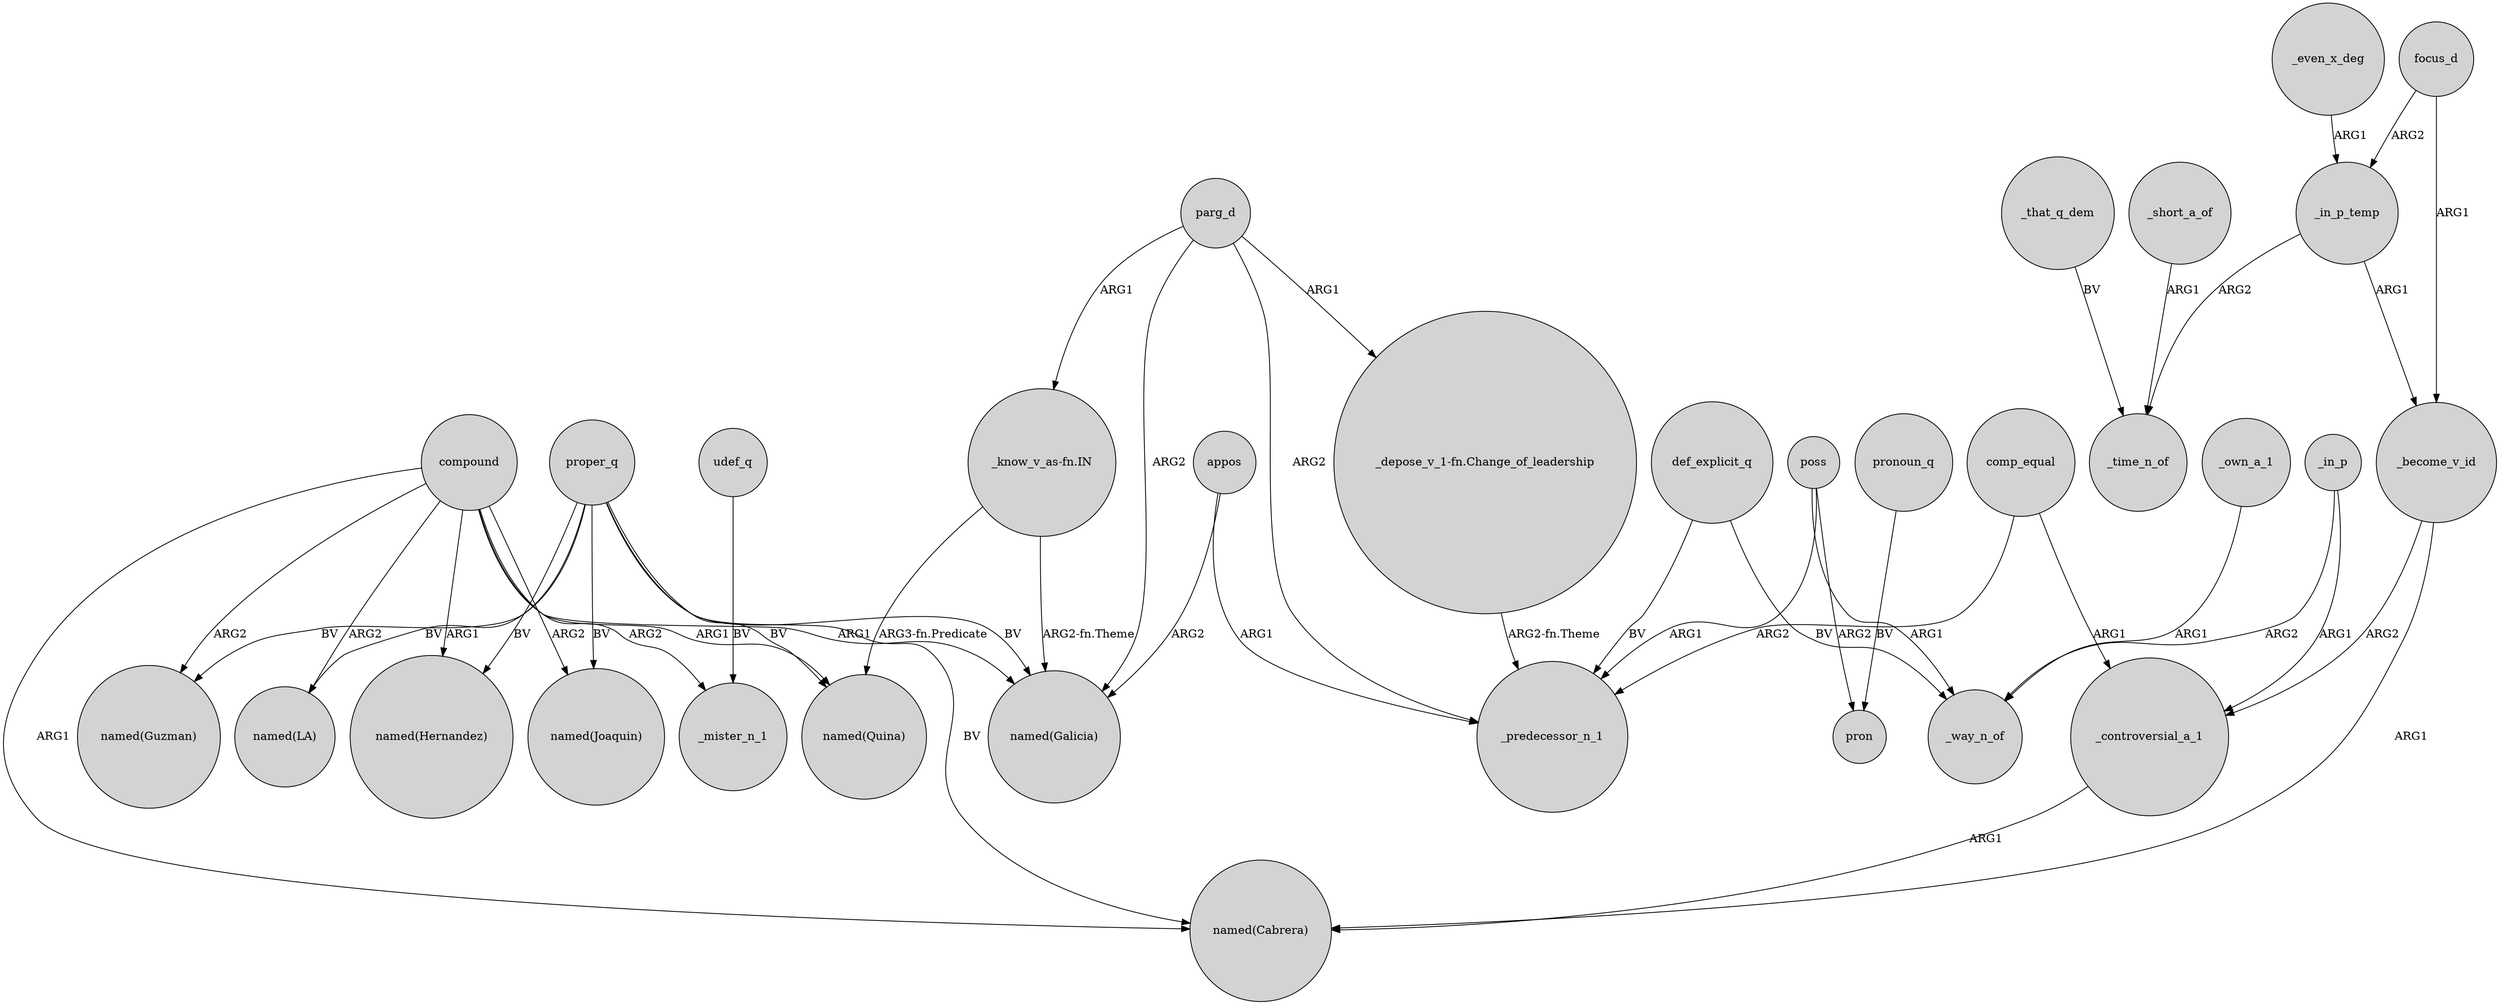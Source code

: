 digraph {
	node [shape=circle style=filled]
	compound -> "named(Hernandez)" [label=ARG1]
	proper_q -> "named(Quina)" [label=BV]
	focus_d -> _in_p_temp [label=ARG2]
	_that_q_dem -> _time_n_of [label=BV]
	parg_d -> _predecessor_n_1 [label=ARG2]
	poss -> pron [label=ARG2]
	proper_q -> "named(LA)" [label=BV]
	compound -> "named(LA)" [label=ARG2]
	"_depose_v_1-fn.Change_of_leadership" -> _predecessor_n_1 [label="ARG2-fn.Theme"]
	proper_q -> "named(Guzman)" [label=BV]
	comp_equal -> _controversial_a_1 [label=ARG1]
	compound -> "named(Galicia)" [label=ARG1]
	compound -> _mister_n_1 [label=ARG2]
	poss -> _way_n_of [label=ARG1]
	_own_a_1 -> _way_n_of [label=ARG1]
	compound -> "named(Joaquin)" [label=ARG2]
	udef_q -> _mister_n_1 [label=BV]
	_controversial_a_1 -> "named(Cabrera)" [label=ARG1]
	parg_d -> "named(Galicia)" [label=ARG2]
	_become_v_id -> "named(Cabrera)" [label=ARG1]
	def_explicit_q -> _predecessor_n_1 [label=BV]
	proper_q -> "named(Galicia)" [label=BV]
	proper_q -> "named(Joaquin)" [label=BV]
	parg_d -> "_know_v_as-fn.IN" [label=ARG1]
	"_know_v_as-fn.IN" -> "named(Galicia)" [label="ARG2-fn.Theme"]
	_in_p -> _controversial_a_1 [label=ARG1]
	focus_d -> _become_v_id [label=ARG1]
	_in_p_temp -> _become_v_id [label=ARG1]
	pronoun_q -> pron [label=BV]
	def_explicit_q -> _way_n_of [label=BV]
	_in_p_temp -> _time_n_of [label=ARG2]
	compound -> "named(Guzman)" [label=ARG2]
	_even_x_deg -> _in_p_temp [label=ARG1]
	_short_a_of -> _time_n_of [label=ARG1]
	compound -> "named(Cabrera)" [label=ARG1]
	parg_d -> "_depose_v_1-fn.Change_of_leadership" [label=ARG1]
	_become_v_id -> _controversial_a_1 [label=ARG2]
	poss -> _predecessor_n_1 [label=ARG1]
	appos -> _predecessor_n_1 [label=ARG1]
	"_know_v_as-fn.IN" -> "named(Quina)" [label="ARG3-fn.Predicate"]
	proper_q -> "named(Hernandez)" [label=BV]
	_in_p -> _way_n_of [label=ARG2]
	appos -> "named(Galicia)" [label=ARG2]
	comp_equal -> _predecessor_n_1 [label=ARG2]
	proper_q -> "named(Cabrera)" [label=BV]
	compound -> "named(Quina)" [label=ARG1]
}
